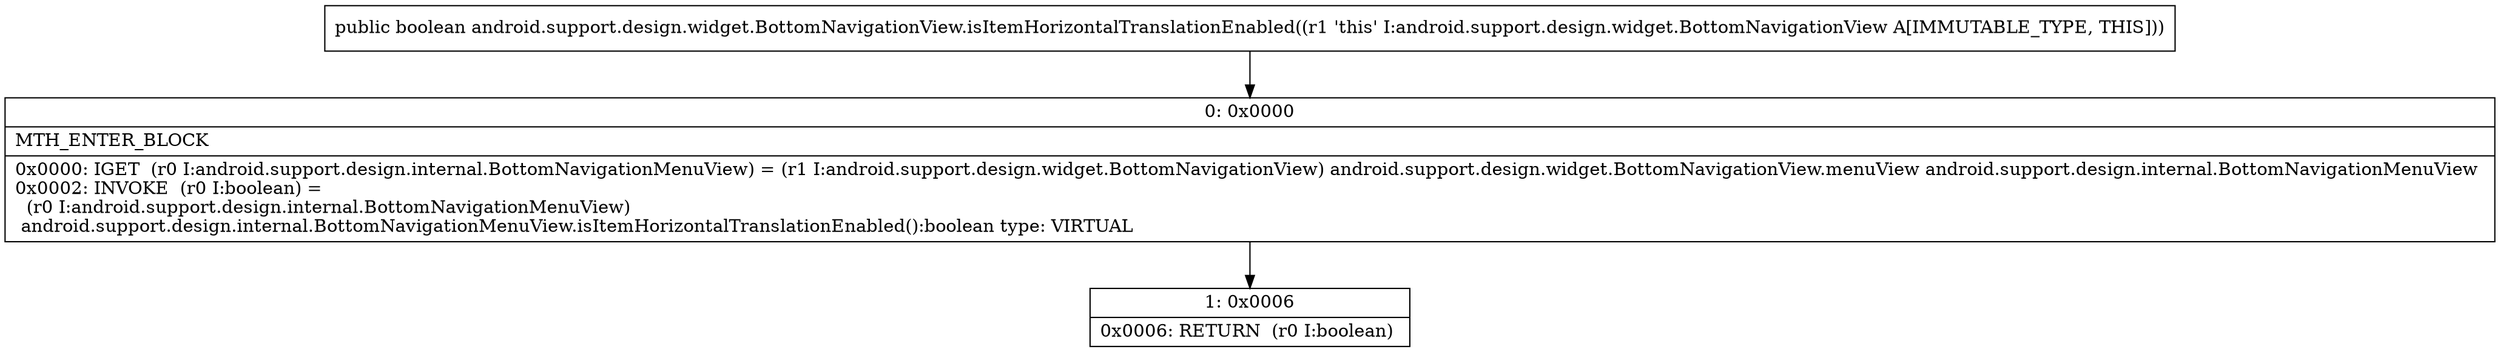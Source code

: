 digraph "CFG forandroid.support.design.widget.BottomNavigationView.isItemHorizontalTranslationEnabled()Z" {
Node_0 [shape=record,label="{0\:\ 0x0000|MTH_ENTER_BLOCK\l|0x0000: IGET  (r0 I:android.support.design.internal.BottomNavigationMenuView) = (r1 I:android.support.design.widget.BottomNavigationView) android.support.design.widget.BottomNavigationView.menuView android.support.design.internal.BottomNavigationMenuView \l0x0002: INVOKE  (r0 I:boolean) = \l  (r0 I:android.support.design.internal.BottomNavigationMenuView)\l android.support.design.internal.BottomNavigationMenuView.isItemHorizontalTranslationEnabled():boolean type: VIRTUAL \l}"];
Node_1 [shape=record,label="{1\:\ 0x0006|0x0006: RETURN  (r0 I:boolean) \l}"];
MethodNode[shape=record,label="{public boolean android.support.design.widget.BottomNavigationView.isItemHorizontalTranslationEnabled((r1 'this' I:android.support.design.widget.BottomNavigationView A[IMMUTABLE_TYPE, THIS])) }"];
MethodNode -> Node_0;
Node_0 -> Node_1;
}

